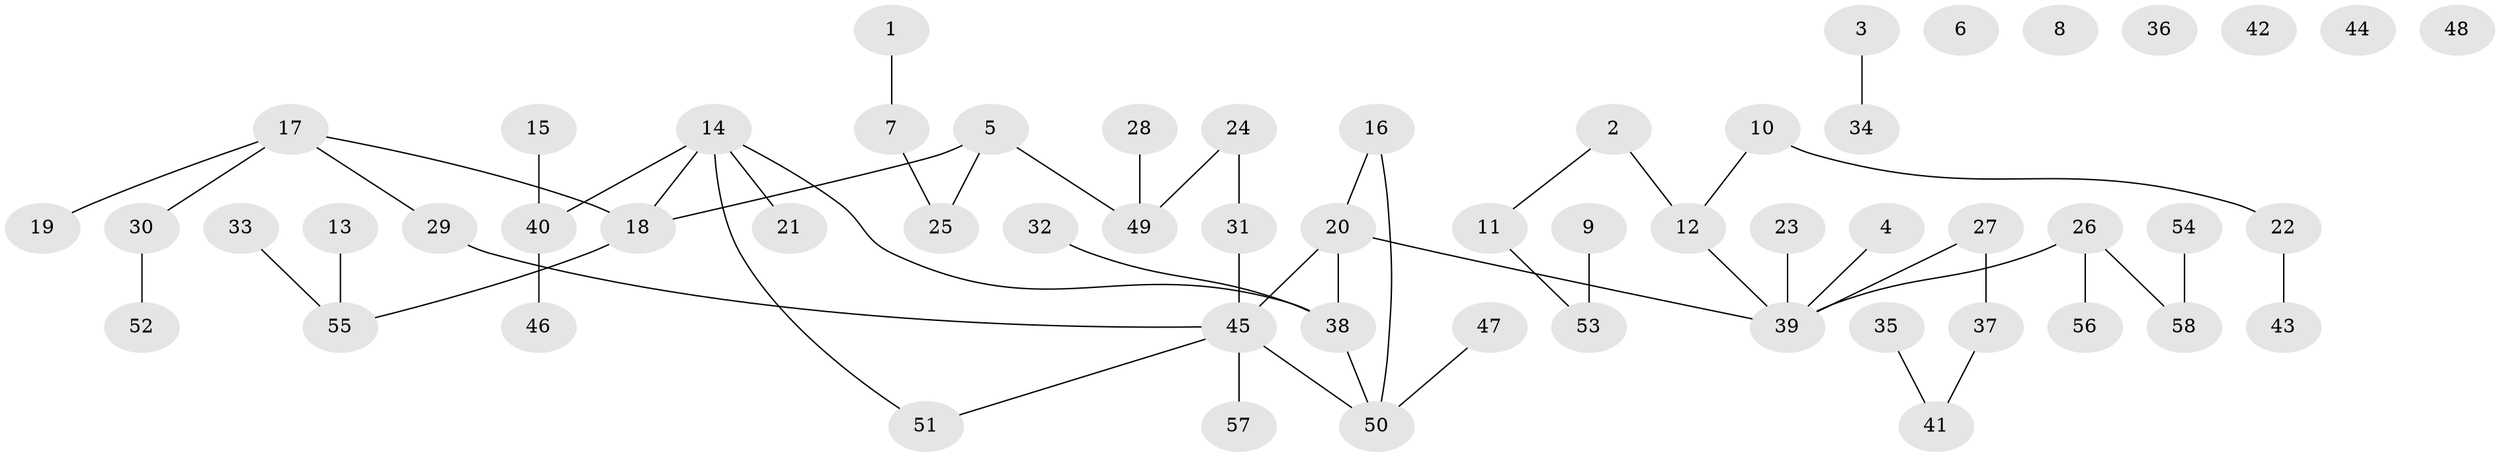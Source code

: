 // coarse degree distribution, {1: 0.3333333333333333, 3: 0.07692307692307693, 0: 0.1794871794871795, 2: 0.28205128205128205, 7: 0.02564102564102564, 4: 0.02564102564102564, 5: 0.07692307692307693}
// Generated by graph-tools (version 1.1) at 2025/23/03/03/25 07:23:26]
// undirected, 58 vertices, 55 edges
graph export_dot {
graph [start="1"]
  node [color=gray90,style=filled];
  1;
  2;
  3;
  4;
  5;
  6;
  7;
  8;
  9;
  10;
  11;
  12;
  13;
  14;
  15;
  16;
  17;
  18;
  19;
  20;
  21;
  22;
  23;
  24;
  25;
  26;
  27;
  28;
  29;
  30;
  31;
  32;
  33;
  34;
  35;
  36;
  37;
  38;
  39;
  40;
  41;
  42;
  43;
  44;
  45;
  46;
  47;
  48;
  49;
  50;
  51;
  52;
  53;
  54;
  55;
  56;
  57;
  58;
  1 -- 7;
  2 -- 11;
  2 -- 12;
  3 -- 34;
  4 -- 39;
  5 -- 18;
  5 -- 25;
  5 -- 49;
  7 -- 25;
  9 -- 53;
  10 -- 12;
  10 -- 22;
  11 -- 53;
  12 -- 39;
  13 -- 55;
  14 -- 18;
  14 -- 21;
  14 -- 38;
  14 -- 40;
  14 -- 51;
  15 -- 40;
  16 -- 20;
  16 -- 50;
  17 -- 18;
  17 -- 19;
  17 -- 29;
  17 -- 30;
  18 -- 55;
  20 -- 38;
  20 -- 39;
  20 -- 45;
  22 -- 43;
  23 -- 39;
  24 -- 31;
  24 -- 49;
  26 -- 39;
  26 -- 56;
  26 -- 58;
  27 -- 37;
  27 -- 39;
  28 -- 49;
  29 -- 45;
  30 -- 52;
  31 -- 45;
  32 -- 38;
  33 -- 55;
  35 -- 41;
  37 -- 41;
  38 -- 50;
  40 -- 46;
  45 -- 50;
  45 -- 51;
  45 -- 57;
  47 -- 50;
  54 -- 58;
}
